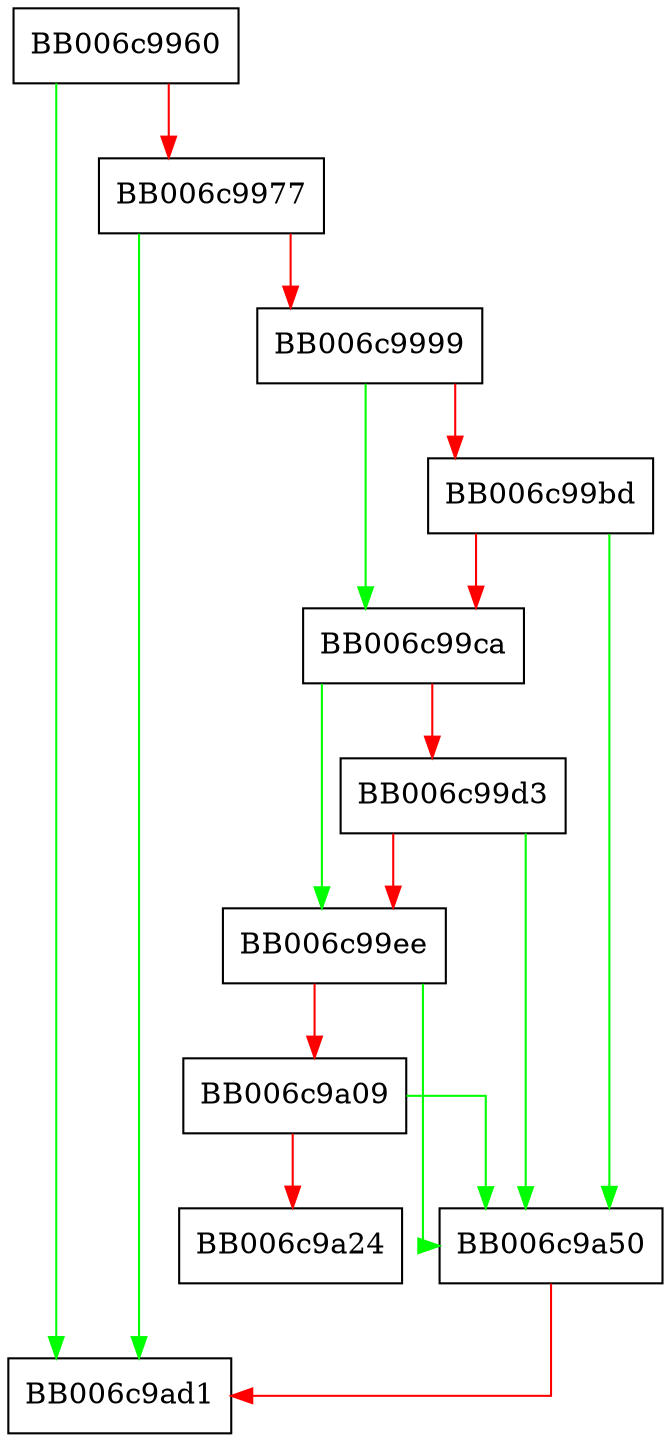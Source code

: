 digraph kdf_scrypt_dup {
  node [shape="box"];
  graph [splines=ortho];
  BB006c9960 -> BB006c9ad1 [color="green"];
  BB006c9960 -> BB006c9977 [color="red"];
  BB006c9977 -> BB006c9ad1 [color="green"];
  BB006c9977 -> BB006c9999 [color="red"];
  BB006c9999 -> BB006c99ca [color="green"];
  BB006c9999 -> BB006c99bd [color="red"];
  BB006c99bd -> BB006c9a50 [color="green"];
  BB006c99bd -> BB006c99ca [color="red"];
  BB006c99ca -> BB006c99ee [color="green"];
  BB006c99ca -> BB006c99d3 [color="red"];
  BB006c99d3 -> BB006c9a50 [color="green"];
  BB006c99d3 -> BB006c99ee [color="red"];
  BB006c99ee -> BB006c9a50 [color="green"];
  BB006c99ee -> BB006c9a09 [color="red"];
  BB006c9a09 -> BB006c9a50 [color="green"];
  BB006c9a09 -> BB006c9a24 [color="red"];
  BB006c9a50 -> BB006c9ad1 [color="red"];
}